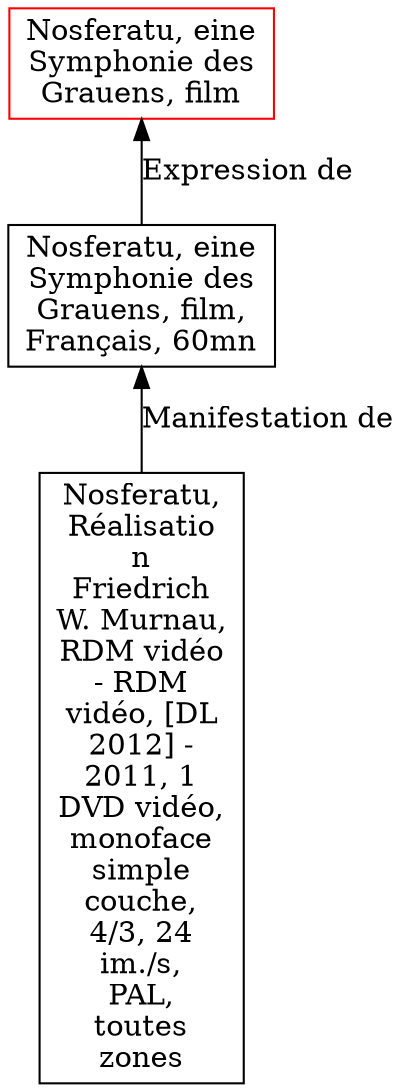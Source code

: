 // Notice UMLRM0001
digraph UMLRM0001 {
	node [align=left shape=rect]
	size="20,20"
	rankdir=BT
	UMLRM0001 [label="Nosferatu, eine
Symphonie des
Grauens, film" color=red]
	UMLRM0002 [label="Nosferatu, eine
Symphonie des
Grauens, film,
Français, 60mn"]
	UMLRM0002 -> UMLRM0001 [label="Expression de"]
	UMLRM0003 [label="Nosferatu,
Réalisatio
n
Friedrich
W. Murnau,
RDM vidéo
- RDM
vidéo, [DL
2012] -
2011, 1
DVD vidéo,
monoface
simple
couche,
4/3, 24
im./s,
PAL,
toutes
zones"]
	UMLRM0003 -> UMLRM0002 [label="Manifestation de"]
}
